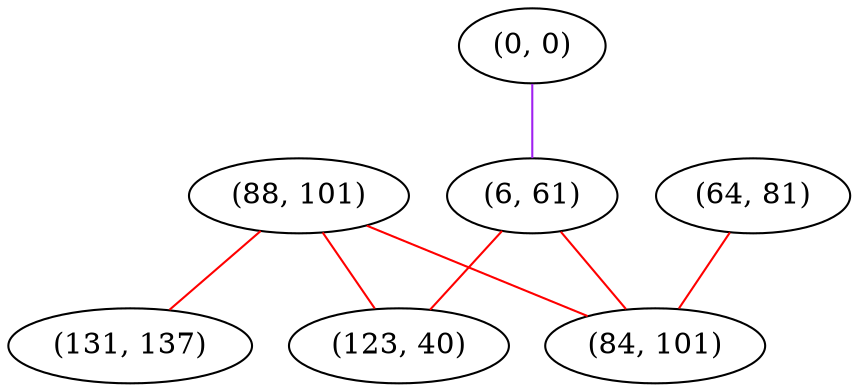 graph "" {
"(0, 0)";
"(6, 61)";
"(88, 101)";
"(64, 81)";
"(123, 40)";
"(131, 137)";
"(84, 101)";
"(0, 0)" -- "(6, 61)"  [color=purple, key=0, weight=4];
"(6, 61)" -- "(84, 101)"  [color=red, key=0, weight=1];
"(6, 61)" -- "(123, 40)"  [color=red, key=0, weight=1];
"(88, 101)" -- "(123, 40)"  [color=red, key=0, weight=1];
"(88, 101)" -- "(84, 101)"  [color=red, key=0, weight=1];
"(88, 101)" -- "(131, 137)"  [color=red, key=0, weight=1];
"(64, 81)" -- "(84, 101)"  [color=red, key=0, weight=1];
}
